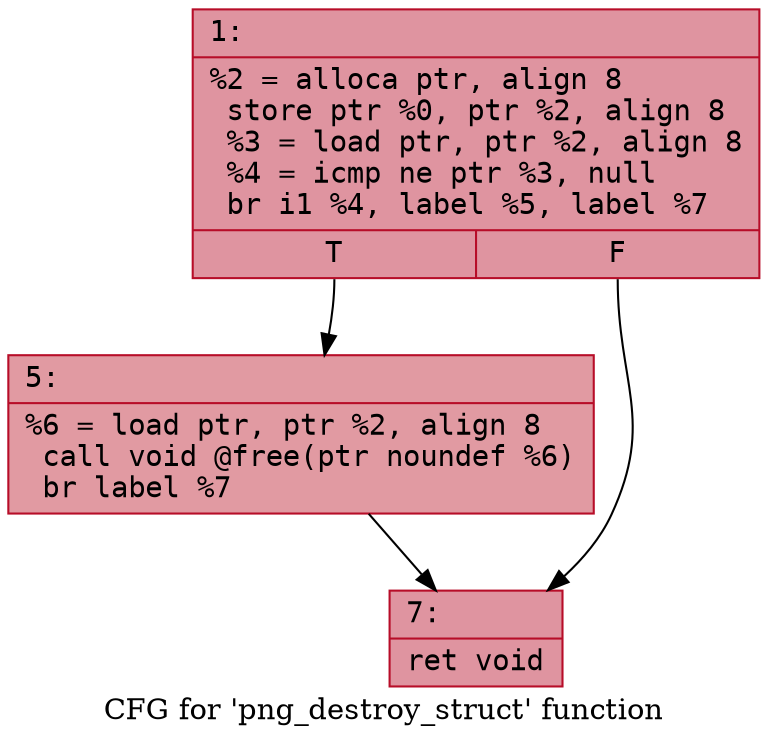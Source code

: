 digraph "CFG for 'png_destroy_struct' function" {
	label="CFG for 'png_destroy_struct' function";

	Node0x600001a52080 [shape=record,color="#b70d28ff", style=filled, fillcolor="#b70d2870" fontname="Courier",label="{1:\l|  %2 = alloca ptr, align 8\l  store ptr %0, ptr %2, align 8\l  %3 = load ptr, ptr %2, align 8\l  %4 = icmp ne ptr %3, null\l  br i1 %4, label %5, label %7\l|{<s0>T|<s1>F}}"];
	Node0x600001a52080:s0 -> Node0x600001a523f0[tooltip="1 -> 5\nProbability 62.50%" ];
	Node0x600001a52080:s1 -> Node0x600001a52440[tooltip="1 -> 7\nProbability 37.50%" ];
	Node0x600001a523f0 [shape=record,color="#b70d28ff", style=filled, fillcolor="#bb1b2c70" fontname="Courier",label="{5:\l|  %6 = load ptr, ptr %2, align 8\l  call void @free(ptr noundef %6)\l  br label %7\l}"];
	Node0x600001a523f0 -> Node0x600001a52440[tooltip="5 -> 7\nProbability 100.00%" ];
	Node0x600001a52440 [shape=record,color="#b70d28ff", style=filled, fillcolor="#b70d2870" fontname="Courier",label="{7:\l|  ret void\l}"];
}
